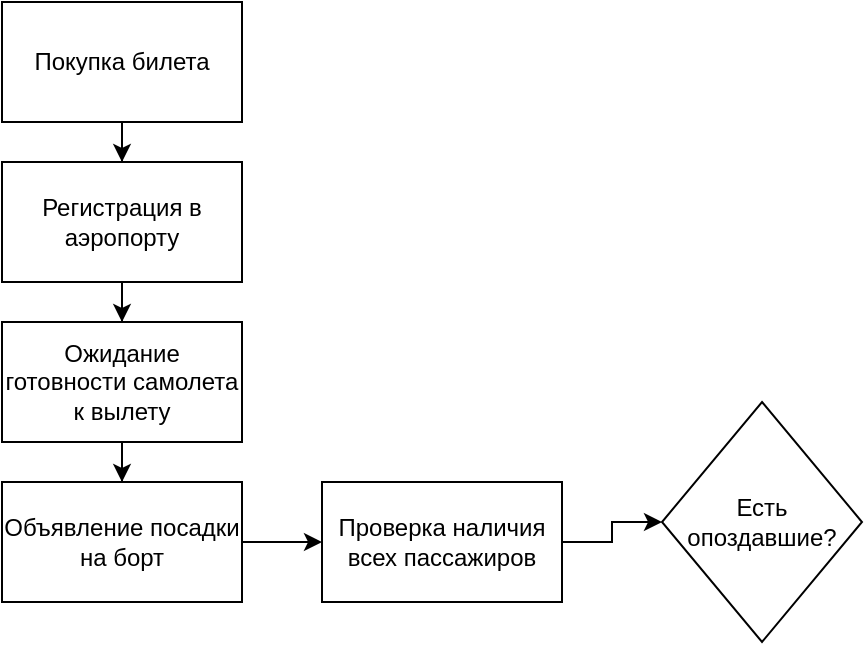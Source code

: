 <mxfile version="20.8.17" type="github">
  <diagram name="Страница 1" id="fmT0ofDzabVhrrgedcQF">
    <mxGraphModel dx="1004" dy="573" grid="1" gridSize="10" guides="1" tooltips="1" connect="1" arrows="1" fold="1" page="1" pageScale="1" pageWidth="827" pageHeight="1169" math="0" shadow="0">
      <root>
        <mxCell id="0" />
        <mxCell id="1" parent="0" />
        <mxCell id="fvHZYyWfnrOP4d3qYMUE-4" style="edgeStyle=orthogonalEdgeStyle;rounded=0;orthogonalLoop=1;jettySize=auto;html=1;entryX=0.5;entryY=0;entryDx=0;entryDy=0;" edge="1" parent="1" source="fvHZYyWfnrOP4d3qYMUE-1" target="fvHZYyWfnrOP4d3qYMUE-3">
          <mxGeometry relative="1" as="geometry" />
        </mxCell>
        <mxCell id="fvHZYyWfnrOP4d3qYMUE-1" value="Покупка билета" style="rounded=0;whiteSpace=wrap;html=1;" vertex="1" parent="1">
          <mxGeometry x="300" y="90" width="120" height="60" as="geometry" />
        </mxCell>
        <mxCell id="fvHZYyWfnrOP4d3qYMUE-7" style="edgeStyle=orthogonalEdgeStyle;rounded=0;orthogonalLoop=1;jettySize=auto;html=1;entryX=0.5;entryY=0;entryDx=0;entryDy=0;" edge="1" parent="1" source="fvHZYyWfnrOP4d3qYMUE-3" target="fvHZYyWfnrOP4d3qYMUE-11">
          <mxGeometry relative="1" as="geometry">
            <mxPoint x="360" y="260" as="targetPoint" />
          </mxGeometry>
        </mxCell>
        <mxCell id="fvHZYyWfnrOP4d3qYMUE-3" value="Регистрация в аэропорту" style="whiteSpace=wrap;html=1;rounded=0;" vertex="1" parent="1">
          <mxGeometry x="300" y="170" width="120" height="60" as="geometry" />
        </mxCell>
        <mxCell id="fvHZYyWfnrOP4d3qYMUE-15" value="" style="edgeStyle=orthogonalEdgeStyle;rounded=0;orthogonalLoop=1;jettySize=auto;html=1;" edge="1" parent="1" source="fvHZYyWfnrOP4d3qYMUE-8" target="fvHZYyWfnrOP4d3qYMUE-13">
          <mxGeometry relative="1" as="geometry" />
        </mxCell>
        <mxCell id="fvHZYyWfnrOP4d3qYMUE-8" value="Объявление посадки на борт" style="whiteSpace=wrap;html=1;rounded=0;glass=0;" vertex="1" parent="1">
          <mxGeometry x="300" y="330" width="120" height="60" as="geometry" />
        </mxCell>
        <mxCell id="fvHZYyWfnrOP4d3qYMUE-12" style="edgeStyle=orthogonalEdgeStyle;rounded=0;orthogonalLoop=1;jettySize=auto;html=1;" edge="1" parent="1" source="fvHZYyWfnrOP4d3qYMUE-11" target="fvHZYyWfnrOP4d3qYMUE-8">
          <mxGeometry relative="1" as="geometry" />
        </mxCell>
        <mxCell id="fvHZYyWfnrOP4d3qYMUE-11" value="Ожидание готовности самолета к вылету" style="rounded=0;whiteSpace=wrap;html=1;glass=0;" vertex="1" parent="1">
          <mxGeometry x="300" y="250" width="120" height="60" as="geometry" />
        </mxCell>
        <mxCell id="fvHZYyWfnrOP4d3qYMUE-17" value="" style="edgeStyle=orthogonalEdgeStyle;rounded=0;orthogonalLoop=1;jettySize=auto;html=1;" edge="1" parent="1" source="fvHZYyWfnrOP4d3qYMUE-13" target="fvHZYyWfnrOP4d3qYMUE-16">
          <mxGeometry relative="1" as="geometry" />
        </mxCell>
        <mxCell id="fvHZYyWfnrOP4d3qYMUE-13" value="Проверка наличия всех пассажиров" style="rounded=0;whiteSpace=wrap;html=1;glass=0;" vertex="1" parent="1">
          <mxGeometry x="460" y="330" width="120" height="60" as="geometry" />
        </mxCell>
        <mxCell id="fvHZYyWfnrOP4d3qYMUE-16" value="Есть опоздавшие?" style="rhombus;whiteSpace=wrap;html=1;rounded=0;glass=0;" vertex="1" parent="1">
          <mxGeometry x="630" y="290" width="100" height="120" as="geometry" />
        </mxCell>
      </root>
    </mxGraphModel>
  </diagram>
</mxfile>
